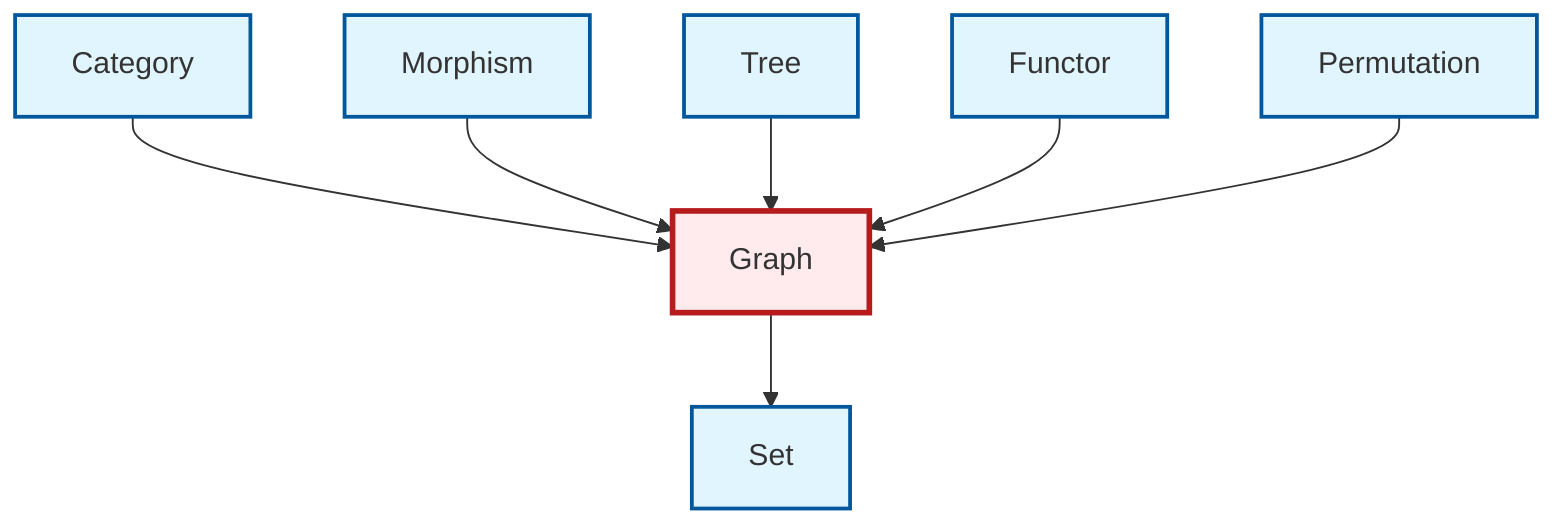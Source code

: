 graph TD
    classDef definition fill:#e1f5fe,stroke:#01579b,stroke-width:2px
    classDef theorem fill:#f3e5f5,stroke:#4a148c,stroke-width:2px
    classDef axiom fill:#fff3e0,stroke:#e65100,stroke-width:2px
    classDef example fill:#e8f5e9,stroke:#1b5e20,stroke-width:2px
    classDef current fill:#ffebee,stroke:#b71c1c,stroke-width:3px
    def-functor["Functor"]:::definition
    def-permutation["Permutation"]:::definition
    def-set["Set"]:::definition
    def-morphism["Morphism"]:::definition
    def-category["Category"]:::definition
    def-tree["Tree"]:::definition
    def-graph["Graph"]:::definition
    def-category --> def-graph
    def-morphism --> def-graph
    def-tree --> def-graph
    def-graph --> def-set
    def-functor --> def-graph
    def-permutation --> def-graph
    class def-graph current